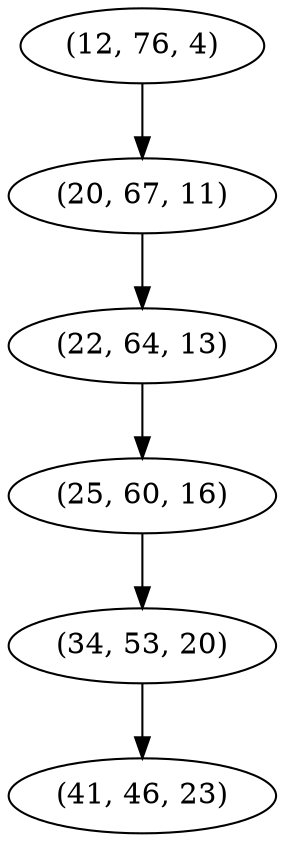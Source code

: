 digraph tree {
    "(12, 76, 4)";
    "(20, 67, 11)";
    "(22, 64, 13)";
    "(25, 60, 16)";
    "(34, 53, 20)";
    "(41, 46, 23)";
    "(12, 76, 4)" -> "(20, 67, 11)";
    "(20, 67, 11)" -> "(22, 64, 13)";
    "(22, 64, 13)" -> "(25, 60, 16)";
    "(25, 60, 16)" -> "(34, 53, 20)";
    "(34, 53, 20)" -> "(41, 46, 23)";
}

